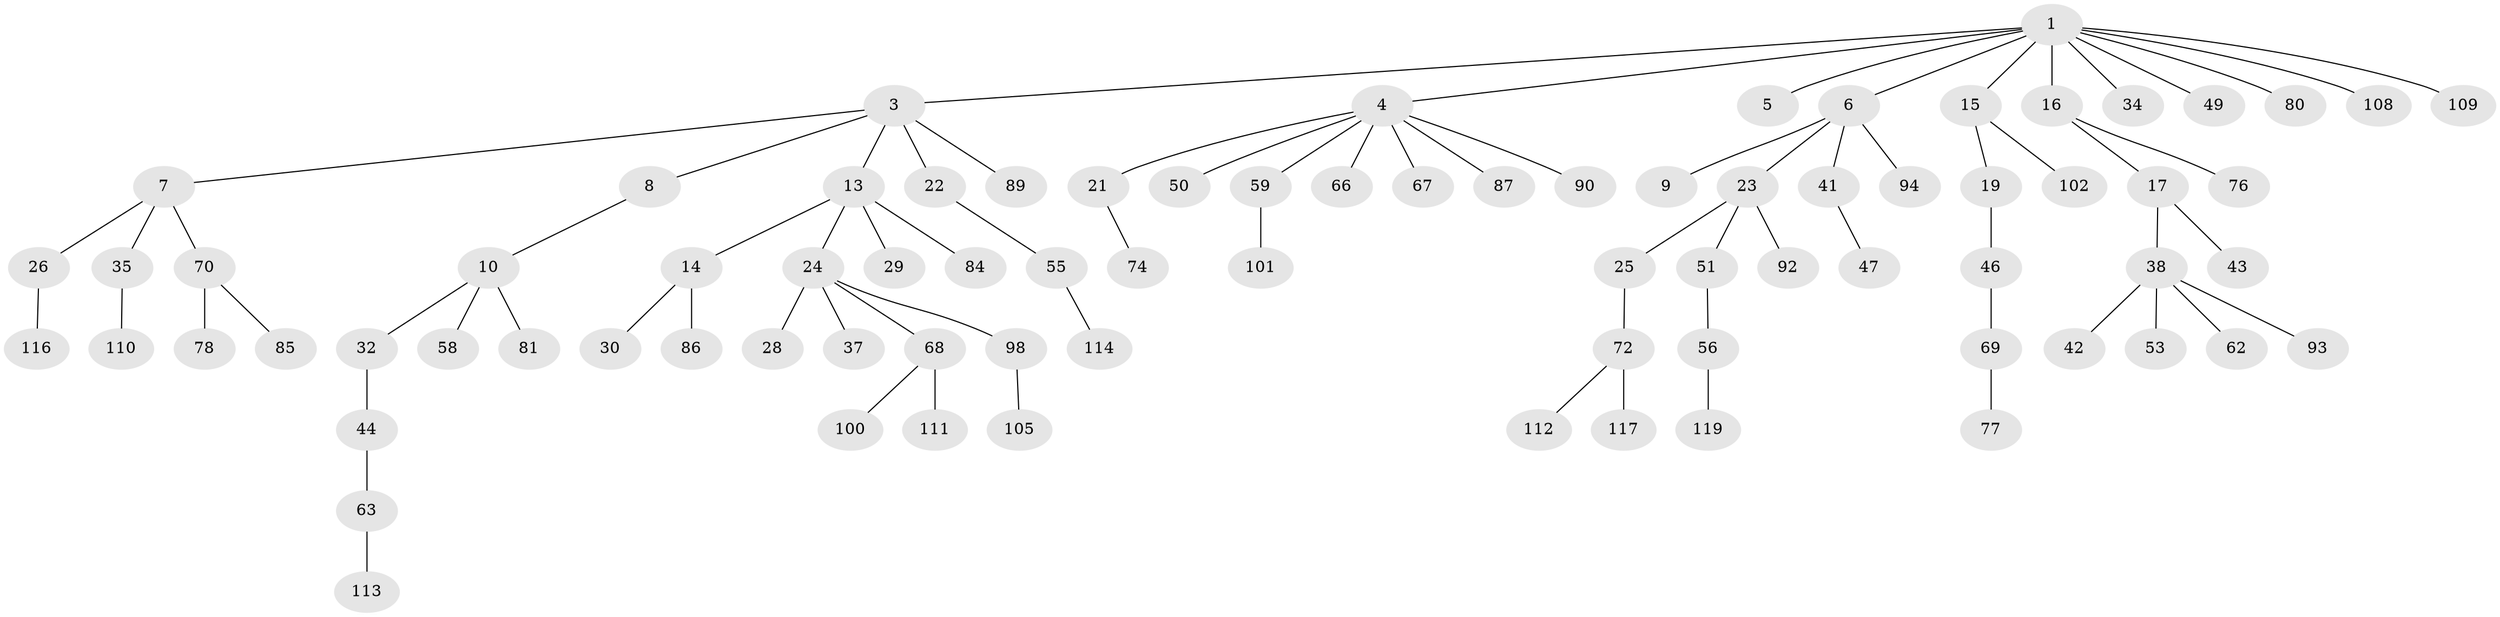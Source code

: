 // original degree distribution, {9: 0.008403361344537815, 4: 0.058823529411764705, 7: 0.01680672268907563, 1: 0.4957983193277311, 5: 0.01680672268907563, 2: 0.2857142857142857, 6: 0.01680672268907563, 3: 0.10084033613445378}
// Generated by graph-tools (version 1.1) at 2025/42/03/06/25 10:42:04]
// undirected, 81 vertices, 80 edges
graph export_dot {
graph [start="1"]
  node [color=gray90,style=filled];
  1 [super="+2"];
  3 [super="+11"];
  4 [super="+45"];
  5;
  6 [super="+36"];
  7 [super="+65"];
  8;
  9 [super="+12"];
  10 [super="+31"];
  13 [super="+33"];
  14 [super="+48"];
  15 [super="+27"];
  16 [super="+18"];
  17 [super="+20"];
  19 [super="+82"];
  21;
  22;
  23 [super="+40"];
  24 [super="+52"];
  25;
  26 [super="+54"];
  28 [super="+71"];
  29;
  30 [super="+96"];
  32 [super="+64"];
  34;
  35 [super="+39"];
  37 [super="+99"];
  38 [super="+57"];
  41;
  42 [super="+106"];
  43;
  44;
  46 [super="+60"];
  47;
  49 [super="+88"];
  50;
  51 [super="+75"];
  53;
  55 [super="+118"];
  56;
  58 [super="+73"];
  59 [super="+61"];
  62;
  63 [super="+104"];
  66;
  67;
  68 [super="+79"];
  69;
  70 [super="+83"];
  72 [super="+91"];
  74;
  76;
  77 [super="+97"];
  78;
  80;
  81;
  84;
  85 [super="+103"];
  86 [super="+107"];
  87;
  89;
  90;
  92;
  93 [super="+95"];
  94;
  98;
  100;
  101;
  102;
  105;
  108;
  109;
  110;
  111;
  112;
  113;
  114 [super="+115"];
  116;
  117;
  119;
  1 -- 3;
  1 -- 4;
  1 -- 5;
  1 -- 16;
  1 -- 34;
  1 -- 49;
  1 -- 108;
  1 -- 109;
  1 -- 80;
  1 -- 6;
  1 -- 15;
  3 -- 7;
  3 -- 8;
  3 -- 13;
  3 -- 22;
  3 -- 89;
  4 -- 21;
  4 -- 50;
  4 -- 59;
  4 -- 66;
  4 -- 90;
  4 -- 67;
  4 -- 87;
  6 -- 9;
  6 -- 23;
  6 -- 41;
  6 -- 94;
  7 -- 26;
  7 -- 35;
  7 -- 70;
  8 -- 10;
  10 -- 32;
  10 -- 58;
  10 -- 81;
  13 -- 14;
  13 -- 24;
  13 -- 29;
  13 -- 84;
  14 -- 30;
  14 -- 86;
  15 -- 19;
  15 -- 102;
  16 -- 17;
  16 -- 76;
  17 -- 38;
  17 -- 43;
  19 -- 46;
  21 -- 74;
  22 -- 55;
  23 -- 25;
  23 -- 51;
  23 -- 92;
  24 -- 28;
  24 -- 37;
  24 -- 68;
  24 -- 98;
  25 -- 72;
  26 -- 116;
  32 -- 44;
  35 -- 110;
  38 -- 42;
  38 -- 53;
  38 -- 93;
  38 -- 62;
  41 -- 47;
  44 -- 63;
  46 -- 69;
  51 -- 56;
  55 -- 114;
  56 -- 119;
  59 -- 101;
  63 -- 113;
  68 -- 100;
  68 -- 111;
  69 -- 77;
  70 -- 78;
  70 -- 85;
  72 -- 112;
  72 -- 117;
  98 -- 105;
}
